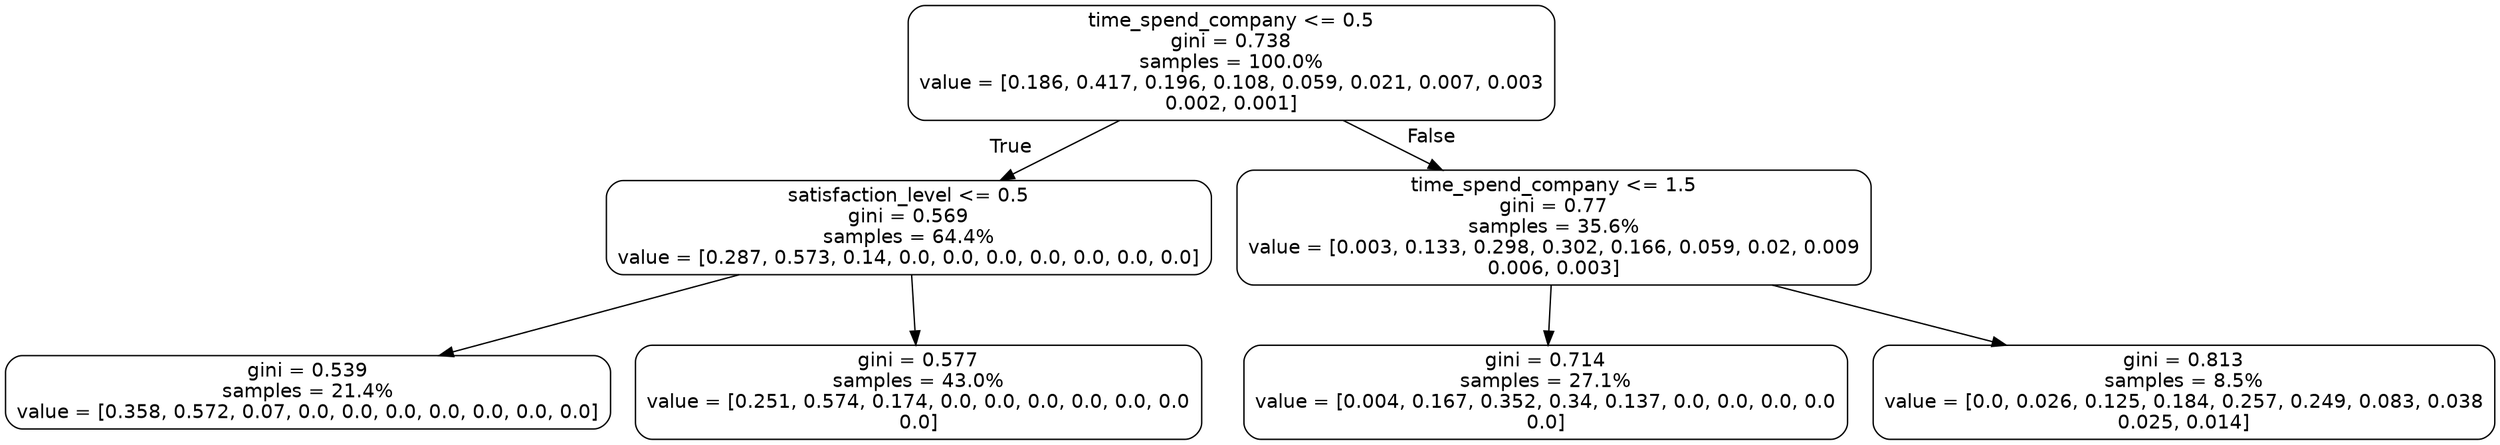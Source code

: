 digraph Tree {
node [shape=box, style="rounded", color="black", fontname=helvetica] ;
graph [ranksep=equally, splines=polyline] ;
edge [fontname=helvetica] ;
0 [label="time_spend_company <= 0.5\ngini = 0.738\nsamples = 100.0%\nvalue = [0.186, 0.417, 0.196, 0.108, 0.059, 0.021, 0.007, 0.003\n0.002, 0.001]"] ;
1 [label="satisfaction_level <= 0.5\ngini = 0.569\nsamples = 64.4%\nvalue = [0.287, 0.573, 0.14, 0.0, 0.0, 0.0, 0.0, 0.0, 0.0, 0.0]"] ;
0 -> 1 [labeldistance=2.5, labelangle=45, headlabel="True"] ;
2 [label="gini = 0.539\nsamples = 21.4%\nvalue = [0.358, 0.572, 0.07, 0.0, 0.0, 0.0, 0.0, 0.0, 0.0, 0.0]"] ;
1 -> 2 ;
3 [label="gini = 0.577\nsamples = 43.0%\nvalue = [0.251, 0.574, 0.174, 0.0, 0.0, 0.0, 0.0, 0.0, 0.0\n0.0]"] ;
1 -> 3 ;
4 [label="time_spend_company <= 1.5\ngini = 0.77\nsamples = 35.6%\nvalue = [0.003, 0.133, 0.298, 0.302, 0.166, 0.059, 0.02, 0.009\n0.006, 0.003]"] ;
0 -> 4 [labeldistance=2.5, labelangle=-45, headlabel="False"] ;
5 [label="gini = 0.714\nsamples = 27.1%\nvalue = [0.004, 0.167, 0.352, 0.34, 0.137, 0.0, 0.0, 0.0, 0.0\n0.0]"] ;
4 -> 5 ;
6 [label="gini = 0.813\nsamples = 8.5%\nvalue = [0.0, 0.026, 0.125, 0.184, 0.257, 0.249, 0.083, 0.038\n0.025, 0.014]"] ;
4 -> 6 ;
{rank=same ; 0} ;
{rank=same ; 1; 4} ;
{rank=same ; 2; 3; 5; 6} ;
}